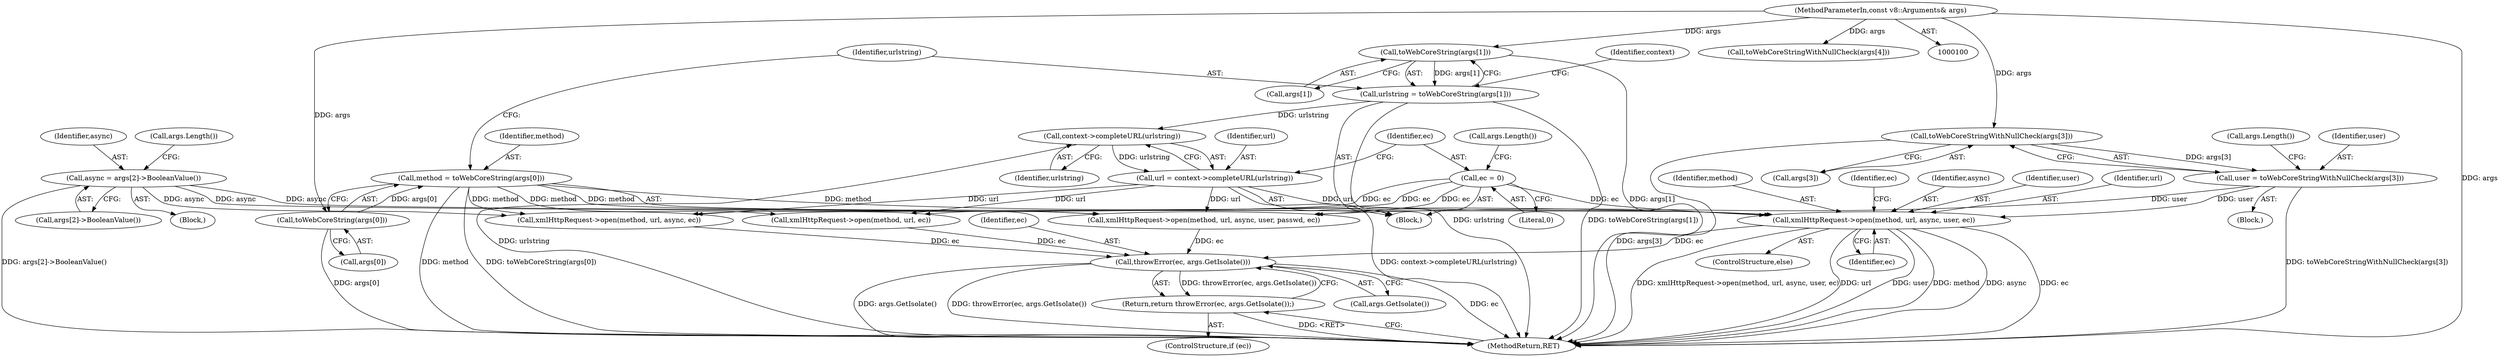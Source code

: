 digraph "0_Chrome_e9372a1bfd3588a80fcf49aa07321f0971dd6091_69@API" {
"1000195" [label="(Call,xmlHttpRequest->open(method, url, async, user, ec))"];
"1000117" [label="(Call,method = toWebCoreString(args[0]))"];
"1000119" [label="(Call,toWebCoreString(args[0]))"];
"1000101" [label="(MethodParameterIn,const v8::Arguments& args)"];
"1000140" [label="(Call,url = context->completeURL(urlstring))"];
"1000142" [label="(Call,context->completeURL(urlstring))"];
"1000124" [label="(Call,urlstring = toWebCoreString(args[1]))"];
"1000126" [label="(Call,toWebCoreString(args[1]))"];
"1000154" [label="(Call,async = args[2]->BooleanValue())"];
"1000166" [label="(Call,user = toWebCoreStringWithNullCheck(args[3]))"];
"1000168" [label="(Call,toWebCoreStringWithNullCheck(args[3]))"];
"1000145" [label="(Call,ec = 0)"];
"1000215" [label="(Call,throwError(ec, args.GetIsolate()))"];
"1000214" [label="(Return,return throwError(ec, args.GetIsolate());)"];
"1000142" [label="(Call,context->completeURL(urlstring))"];
"1000117" [label="(Call,method = toWebCoreString(args[0]))"];
"1000125" [label="(Identifier,urlstring)"];
"1000220" [label="(MethodReturn,RET)"];
"1000102" [label="(Block,)"];
"1000145" [label="(Call,ec = 0)"];
"1000199" [label="(Identifier,user)"];
"1000101" [label="(MethodParameterIn,const v8::Arguments& args)"];
"1000132" [label="(Identifier,context)"];
"1000197" [label="(Identifier,url)"];
"1000167" [label="(Identifier,user)"];
"1000120" [label="(Call,args[0])"];
"1000194" [label="(ControlStructure,else)"];
"1000196" [label="(Identifier,method)"];
"1000166" [label="(Call,user = toWebCoreStringWithNullCheck(args[3]))"];
"1000127" [label="(Call,args[1])"];
"1000212" [label="(ControlStructure,if (ec))"];
"1000119" [label="(Call,toWebCoreString(args[0]))"];
"1000124" [label="(Call,urlstring = toWebCoreString(args[1]))"];
"1000213" [label="(Identifier,ec)"];
"1000118" [label="(Identifier,method)"];
"1000141" [label="(Identifier,url)"];
"1000208" [label="(Call,xmlHttpRequest->open(method, url, ec))"];
"1000147" [label="(Literal,0)"];
"1000168" [label="(Call,toWebCoreStringWithNullCheck(args[3]))"];
"1000187" [label="(Call,xmlHttpRequest->open(method, url, async, user, passwd, ec))"];
"1000152" [label="(Block,)"];
"1000156" [label="(Call,args[2]->BooleanValue())"];
"1000150" [label="(Call,args.Length())"];
"1000200" [label="(Identifier,ec)"];
"1000216" [label="(Identifier,ec)"];
"1000175" [label="(Call,args.Length())"];
"1000198" [label="(Identifier,async)"];
"1000217" [label="(Call,args.GetIsolate())"];
"1000183" [label="(Call,toWebCoreStringWithNullCheck(args[4]))"];
"1000195" [label="(Call,xmlHttpRequest->open(method, url, async, user, ec))"];
"1000214" [label="(Return,return throwError(ec, args.GetIsolate());)"];
"1000155" [label="(Identifier,async)"];
"1000202" [label="(Call,xmlHttpRequest->open(method, url, async, ec))"];
"1000169" [label="(Call,args[3])"];
"1000154" [label="(Call,async = args[2]->BooleanValue())"];
"1000143" [label="(Identifier,urlstring)"];
"1000160" [label="(Call,args.Length())"];
"1000164" [label="(Block,)"];
"1000126" [label="(Call,toWebCoreString(args[1]))"];
"1000146" [label="(Identifier,ec)"];
"1000215" [label="(Call,throwError(ec, args.GetIsolate()))"];
"1000140" [label="(Call,url = context->completeURL(urlstring))"];
"1000195" -> "1000194"  [label="AST: "];
"1000195" -> "1000200"  [label="CFG: "];
"1000196" -> "1000195"  [label="AST: "];
"1000197" -> "1000195"  [label="AST: "];
"1000198" -> "1000195"  [label="AST: "];
"1000199" -> "1000195"  [label="AST: "];
"1000200" -> "1000195"  [label="AST: "];
"1000213" -> "1000195"  [label="CFG: "];
"1000195" -> "1000220"  [label="DDG: ec"];
"1000195" -> "1000220"  [label="DDG: xmlHttpRequest->open(method, url, async, user, ec)"];
"1000195" -> "1000220"  [label="DDG: url"];
"1000195" -> "1000220"  [label="DDG: user"];
"1000195" -> "1000220"  [label="DDG: method"];
"1000195" -> "1000220"  [label="DDG: async"];
"1000117" -> "1000195"  [label="DDG: method"];
"1000140" -> "1000195"  [label="DDG: url"];
"1000154" -> "1000195"  [label="DDG: async"];
"1000166" -> "1000195"  [label="DDG: user"];
"1000145" -> "1000195"  [label="DDG: ec"];
"1000195" -> "1000215"  [label="DDG: ec"];
"1000117" -> "1000102"  [label="AST: "];
"1000117" -> "1000119"  [label="CFG: "];
"1000118" -> "1000117"  [label="AST: "];
"1000119" -> "1000117"  [label="AST: "];
"1000125" -> "1000117"  [label="CFG: "];
"1000117" -> "1000220"  [label="DDG: method"];
"1000117" -> "1000220"  [label="DDG: toWebCoreString(args[0])"];
"1000119" -> "1000117"  [label="DDG: args[0]"];
"1000117" -> "1000187"  [label="DDG: method"];
"1000117" -> "1000202"  [label="DDG: method"];
"1000117" -> "1000208"  [label="DDG: method"];
"1000119" -> "1000120"  [label="CFG: "];
"1000120" -> "1000119"  [label="AST: "];
"1000119" -> "1000220"  [label="DDG: args[0]"];
"1000101" -> "1000119"  [label="DDG: args"];
"1000101" -> "1000100"  [label="AST: "];
"1000101" -> "1000220"  [label="DDG: args"];
"1000101" -> "1000126"  [label="DDG: args"];
"1000101" -> "1000168"  [label="DDG: args"];
"1000101" -> "1000183"  [label="DDG: args"];
"1000140" -> "1000102"  [label="AST: "];
"1000140" -> "1000142"  [label="CFG: "];
"1000141" -> "1000140"  [label="AST: "];
"1000142" -> "1000140"  [label="AST: "];
"1000146" -> "1000140"  [label="CFG: "];
"1000140" -> "1000220"  [label="DDG: context->completeURL(urlstring)"];
"1000142" -> "1000140"  [label="DDG: urlstring"];
"1000140" -> "1000187"  [label="DDG: url"];
"1000140" -> "1000202"  [label="DDG: url"];
"1000140" -> "1000208"  [label="DDG: url"];
"1000142" -> "1000143"  [label="CFG: "];
"1000143" -> "1000142"  [label="AST: "];
"1000142" -> "1000220"  [label="DDG: urlstring"];
"1000124" -> "1000142"  [label="DDG: urlstring"];
"1000124" -> "1000102"  [label="AST: "];
"1000124" -> "1000126"  [label="CFG: "];
"1000125" -> "1000124"  [label="AST: "];
"1000126" -> "1000124"  [label="AST: "];
"1000132" -> "1000124"  [label="CFG: "];
"1000124" -> "1000220"  [label="DDG: urlstring"];
"1000124" -> "1000220"  [label="DDG: toWebCoreString(args[1])"];
"1000126" -> "1000124"  [label="DDG: args[1]"];
"1000126" -> "1000127"  [label="CFG: "];
"1000127" -> "1000126"  [label="AST: "];
"1000126" -> "1000220"  [label="DDG: args[1]"];
"1000154" -> "1000152"  [label="AST: "];
"1000154" -> "1000156"  [label="CFG: "];
"1000155" -> "1000154"  [label="AST: "];
"1000156" -> "1000154"  [label="AST: "];
"1000160" -> "1000154"  [label="CFG: "];
"1000154" -> "1000220"  [label="DDG: args[2]->BooleanValue()"];
"1000154" -> "1000187"  [label="DDG: async"];
"1000154" -> "1000202"  [label="DDG: async"];
"1000166" -> "1000164"  [label="AST: "];
"1000166" -> "1000168"  [label="CFG: "];
"1000167" -> "1000166"  [label="AST: "];
"1000168" -> "1000166"  [label="AST: "];
"1000175" -> "1000166"  [label="CFG: "];
"1000166" -> "1000220"  [label="DDG: toWebCoreStringWithNullCheck(args[3])"];
"1000168" -> "1000166"  [label="DDG: args[3]"];
"1000166" -> "1000187"  [label="DDG: user"];
"1000168" -> "1000169"  [label="CFG: "];
"1000169" -> "1000168"  [label="AST: "];
"1000168" -> "1000220"  [label="DDG: args[3]"];
"1000145" -> "1000102"  [label="AST: "];
"1000145" -> "1000147"  [label="CFG: "];
"1000146" -> "1000145"  [label="AST: "];
"1000147" -> "1000145"  [label="AST: "];
"1000150" -> "1000145"  [label="CFG: "];
"1000145" -> "1000187"  [label="DDG: ec"];
"1000145" -> "1000202"  [label="DDG: ec"];
"1000145" -> "1000208"  [label="DDG: ec"];
"1000215" -> "1000214"  [label="AST: "];
"1000215" -> "1000217"  [label="CFG: "];
"1000216" -> "1000215"  [label="AST: "];
"1000217" -> "1000215"  [label="AST: "];
"1000214" -> "1000215"  [label="CFG: "];
"1000215" -> "1000220"  [label="DDG: ec"];
"1000215" -> "1000220"  [label="DDG: args.GetIsolate()"];
"1000215" -> "1000220"  [label="DDG: throwError(ec, args.GetIsolate())"];
"1000215" -> "1000214"  [label="DDG: throwError(ec, args.GetIsolate())"];
"1000202" -> "1000215"  [label="DDG: ec"];
"1000187" -> "1000215"  [label="DDG: ec"];
"1000208" -> "1000215"  [label="DDG: ec"];
"1000214" -> "1000212"  [label="AST: "];
"1000220" -> "1000214"  [label="CFG: "];
"1000214" -> "1000220"  [label="DDG: <RET>"];
}

